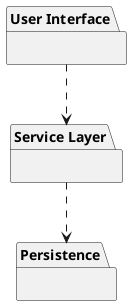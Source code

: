 @startuml

skinparam componentStyle uml2

package "User Interface" {}
package "Service Layer" {}
package "Persistence" {}

"User Interface" ..> "Service Layer"
"Service Layer" ..> "Persistence"

@enduml